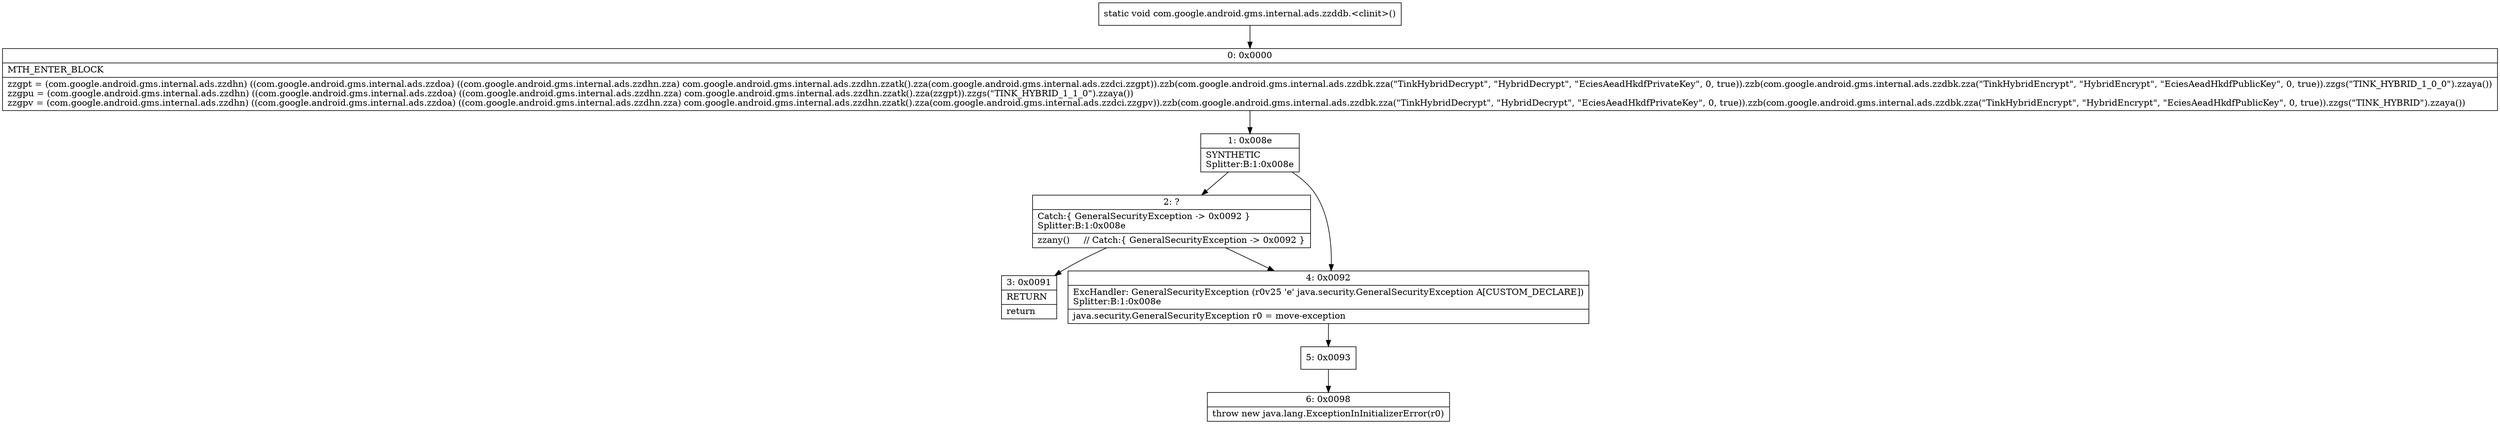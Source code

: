 digraph "CFG forcom.google.android.gms.internal.ads.zzddb.\<clinit\>()V" {
Node_0 [shape=record,label="{0\:\ 0x0000|MTH_ENTER_BLOCK\l|zzgpt = (com.google.android.gms.internal.ads.zzdhn) ((com.google.android.gms.internal.ads.zzdoa) ((com.google.android.gms.internal.ads.zzdhn.zza) com.google.android.gms.internal.ads.zzdhn.zzatk().zza(com.google.android.gms.internal.ads.zzdci.zzgpt)).zzb(com.google.android.gms.internal.ads.zzdbk.zza(\"TinkHybridDecrypt\", \"HybridDecrypt\", \"EciesAeadHkdfPrivateKey\", 0, true)).zzb(com.google.android.gms.internal.ads.zzdbk.zza(\"TinkHybridEncrypt\", \"HybridEncrypt\", \"EciesAeadHkdfPublicKey\", 0, true)).zzgs(\"TINK_HYBRID_1_0_0\").zzaya())\lzzgpu = (com.google.android.gms.internal.ads.zzdhn) ((com.google.android.gms.internal.ads.zzdoa) ((com.google.android.gms.internal.ads.zzdhn.zza) com.google.android.gms.internal.ads.zzdhn.zzatk().zza(zzgpt)).zzgs(\"TINK_HYBRID_1_1_0\").zzaya())\lzzgpv = (com.google.android.gms.internal.ads.zzdhn) ((com.google.android.gms.internal.ads.zzdoa) ((com.google.android.gms.internal.ads.zzdhn.zza) com.google.android.gms.internal.ads.zzdhn.zzatk().zza(com.google.android.gms.internal.ads.zzdci.zzgpv)).zzb(com.google.android.gms.internal.ads.zzdbk.zza(\"TinkHybridDecrypt\", \"HybridDecrypt\", \"EciesAeadHkdfPrivateKey\", 0, true)).zzb(com.google.android.gms.internal.ads.zzdbk.zza(\"TinkHybridEncrypt\", \"HybridEncrypt\", \"EciesAeadHkdfPublicKey\", 0, true)).zzgs(\"TINK_HYBRID\").zzaya())\l}"];
Node_1 [shape=record,label="{1\:\ 0x008e|SYNTHETIC\lSplitter:B:1:0x008e\l}"];
Node_2 [shape=record,label="{2\:\ ?|Catch:\{ GeneralSecurityException \-\> 0x0092 \}\lSplitter:B:1:0x008e\l|zzany()     \/\/ Catch:\{ GeneralSecurityException \-\> 0x0092 \}\l}"];
Node_3 [shape=record,label="{3\:\ 0x0091|RETURN\l|return\l}"];
Node_4 [shape=record,label="{4\:\ 0x0092|ExcHandler: GeneralSecurityException (r0v25 'e' java.security.GeneralSecurityException A[CUSTOM_DECLARE])\lSplitter:B:1:0x008e\l|java.security.GeneralSecurityException r0 = move\-exception\l}"];
Node_5 [shape=record,label="{5\:\ 0x0093}"];
Node_6 [shape=record,label="{6\:\ 0x0098|throw new java.lang.ExceptionInInitializerError(r0)\l}"];
MethodNode[shape=record,label="{static void com.google.android.gms.internal.ads.zzddb.\<clinit\>() }"];
MethodNode -> Node_0;
Node_0 -> Node_1;
Node_1 -> Node_2;
Node_1 -> Node_4;
Node_2 -> Node_3;
Node_2 -> Node_4;
Node_4 -> Node_5;
Node_5 -> Node_6;
}

